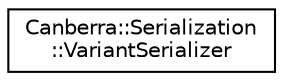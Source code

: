 digraph "Graphical Class Hierarchy"
{
  edge [fontname="Helvetica",fontsize="10",labelfontname="Helvetica",labelfontsize="10"];
  node [fontname="Helvetica",fontsize="10",shape=record];
  rankdir="LR";
  Node0 [label="Canberra::Serialization\l::VariantSerializer",height=0.2,width=0.4,color="black", fillcolor="white", style="filled",URL="$da/df7/class_canberra_1_1_serialization_1_1_variant_serializer.html"];
}
